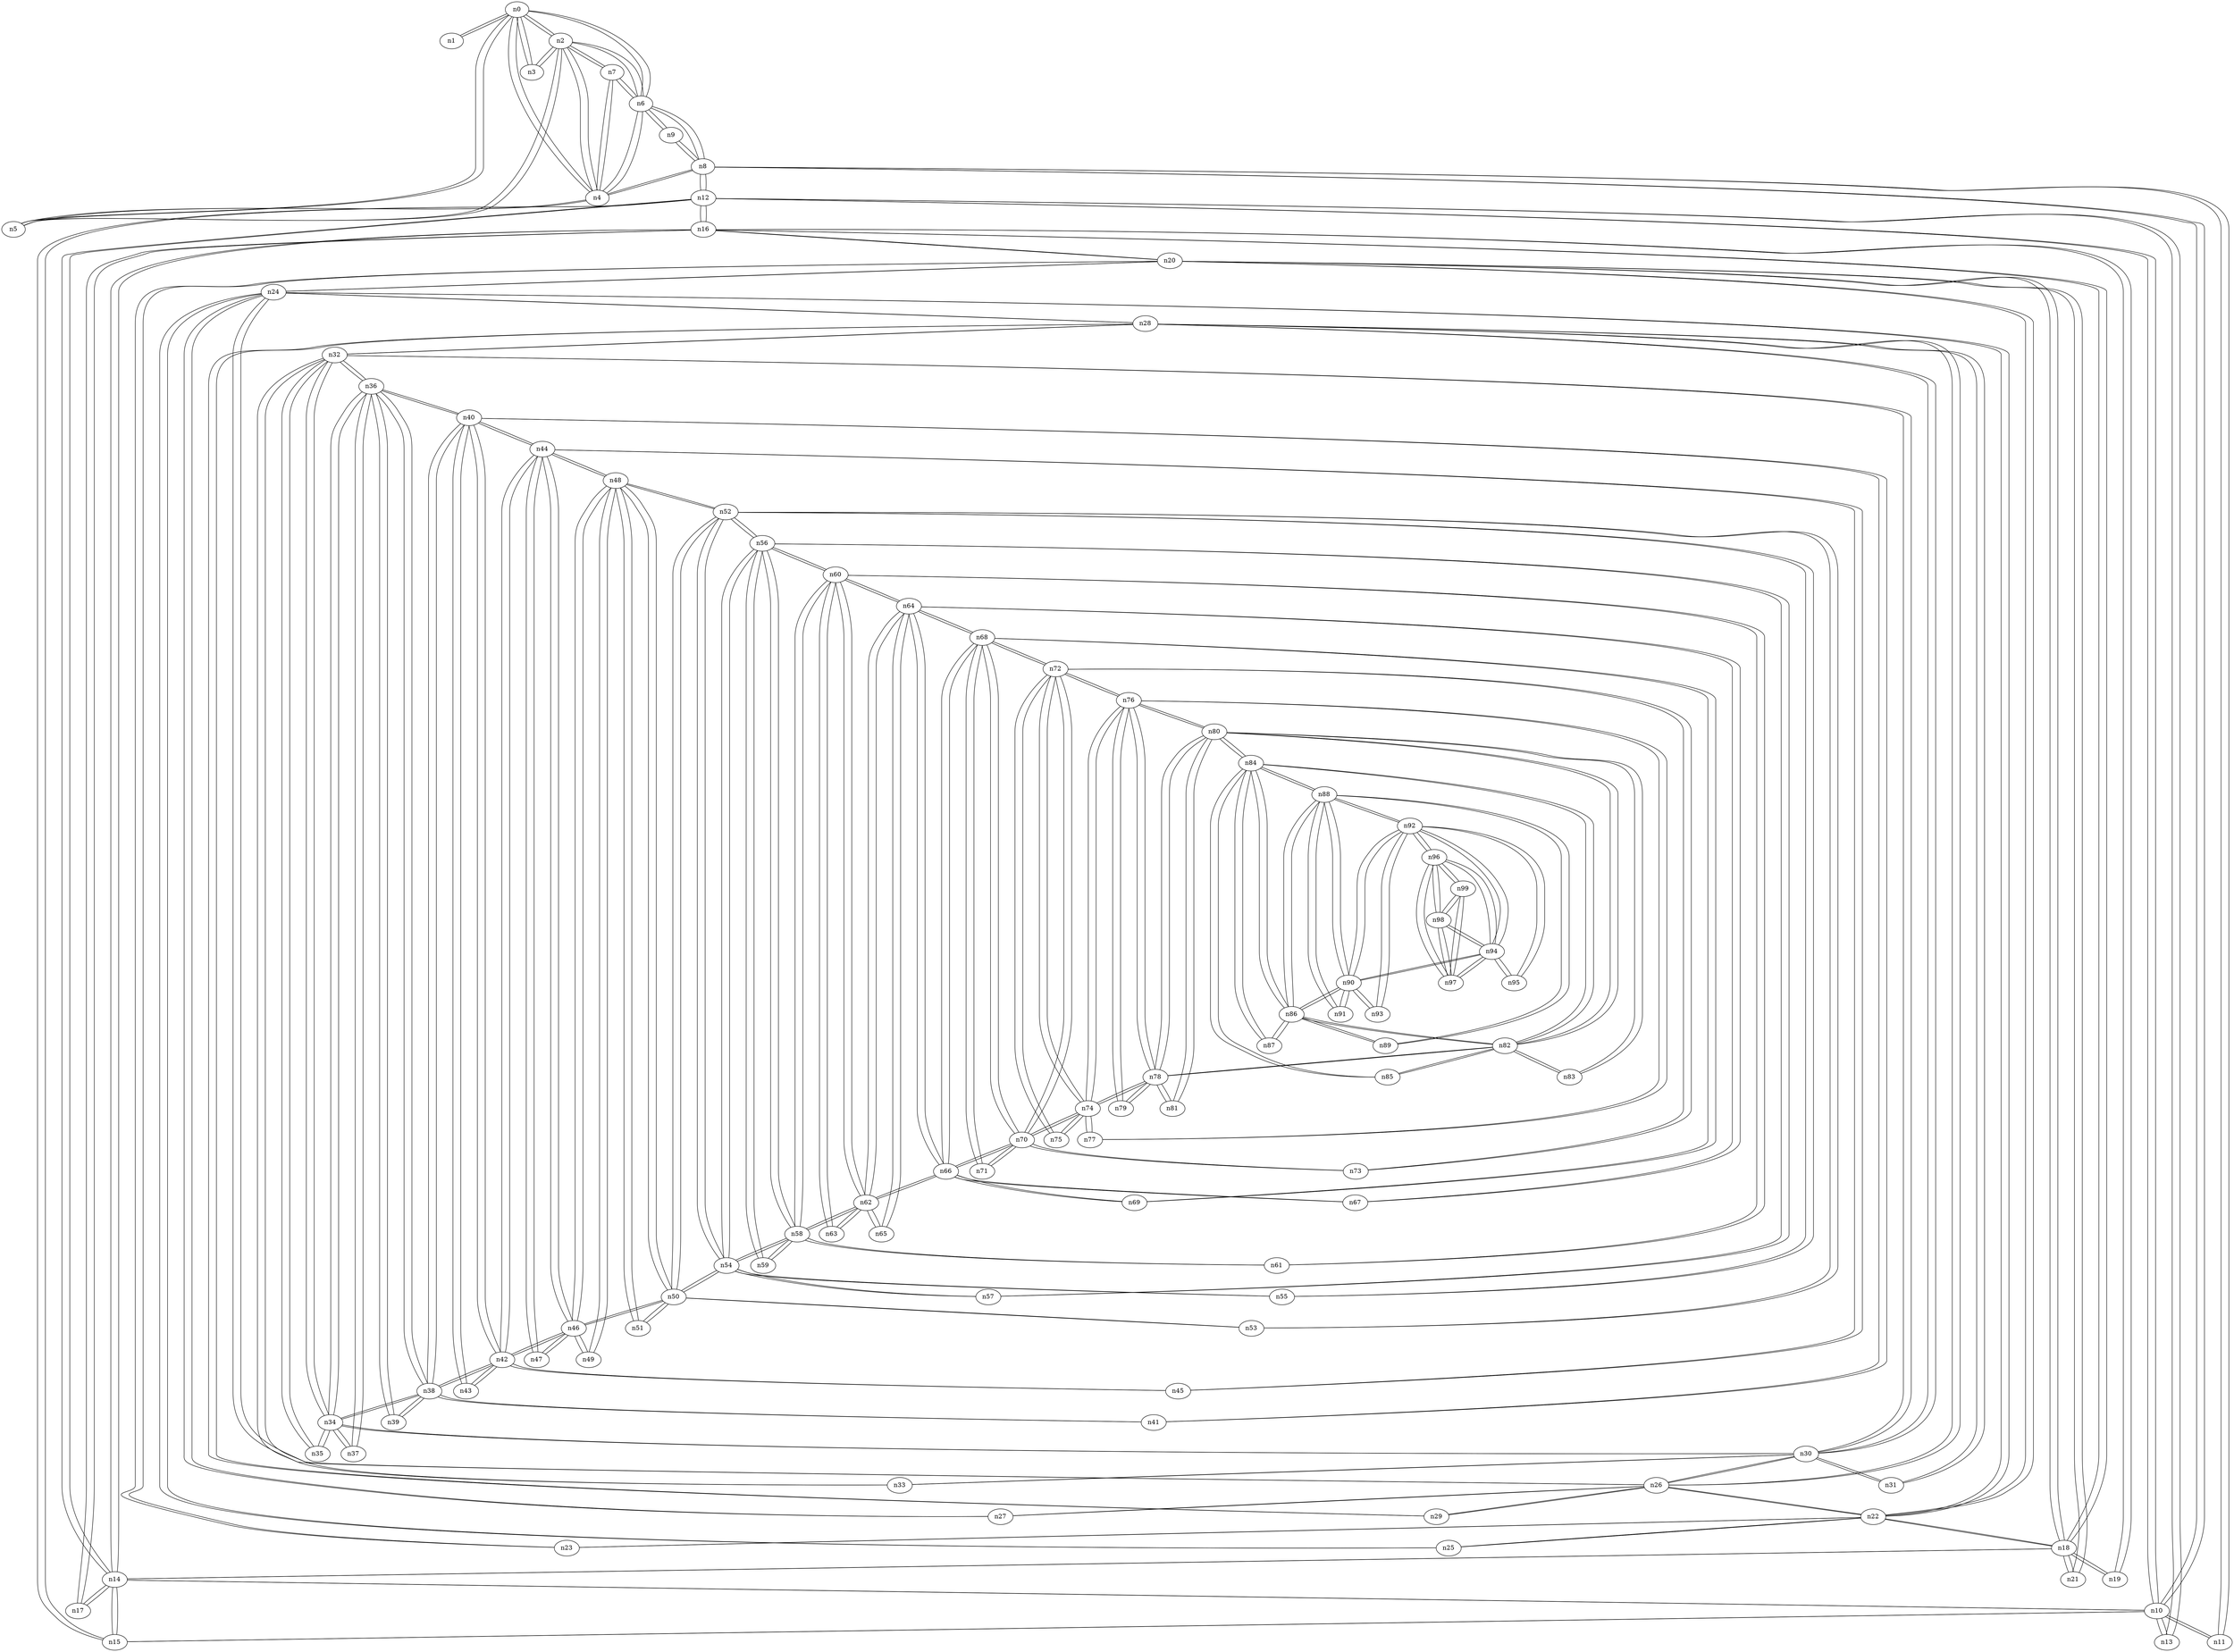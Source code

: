 graph {
n0;
n1;
n2;
n3;
n4;
n5;
n6;
n7;
n8;
n9;
n10;
n11;
n12;
n13;
n14;
n15;
n16;
n17;
n18;
n19;
n20;
n21;
n22;
n23;
n24;
n25;
n26;
n27;
n28;
n29;
n30;
n31;
n32;
n33;
n34;
n35;
n36;
n37;
n38;
n39;
n40;
n41;
n42;
n43;
n44;
n45;
n46;
n47;
n48;
n49;
n50;
n51;
n52;
n53;
n54;
n55;
n56;
n57;
n58;
n59;
n60;
n61;
n62;
n63;
n64;
n65;
n66;
n67;
n68;
n69;
n70;
n71;
n72;
n73;
n74;
n75;
n76;
n77;
n78;
n79;
n80;
n81;
n82;
n83;
n84;
n85;
n86;
n87;
n88;
n89;
n90;
n91;
n92;
n93;
n94;
n95;
n96;
n97;
n98;
n99;
n0 -- n1;
n0 -- n6;
n0 -- n5;
n0 -- n4;
n0 -- n2;
n0 -- n3;
n1 -- n0;
n2 -- n6;
n2 -- n0;
n2 -- n5;
n2 -- n4;
n2 -- n3;
n2 -- n7;
n3 -- n0;
n3 -- n2;
n4 -- n6;
n4 -- n0;
n4 -- n5;
n4 -- n2;
n4 -- n7;
n4 -- n8;
n5 -- n0;
n5 -- n4;
n5 -- n2;
n6 -- n0;
n6 -- n4;
n6 -- n2;
n6 -- n7;
n6 -- n8;
n6 -- n9;
n7 -- n6;
n7 -- n4;
n7 -- n2;
n8 -- n6;
n8 -- n12;
n8 -- n4;
n8 -- n9;
n8 -- n10;
n8 -- n11;
n9 -- n6;
n9 -- n8;
n10 -- n15;
n10 -- n14;
n10 -- n13;
n10 -- n12;
n10 -- n8;
n10 -- n11;
n11 -- n8;
n11 -- n10;
n12 -- n15;
n12 -- n14;
n12 -- n13;
n12 -- n16;
n12 -- n8;
n12 -- n10;
n13 -- n12;
n13 -- n10;
n14 -- n15;
n14 -- n17;
n14 -- n12;
n14 -- n18;
n14 -- n16;
n14 -- n10;
n15 -- n14;
n15 -- n12;
n15 -- n10;
n16 -- n14;
n16 -- n17;
n16 -- n12;
n16 -- n18;
n16 -- n19;
n16 -- n20;
n17 -- n14;
n17 -- n16;
n18 -- n22;
n18 -- n14;
n18 -- n21;
n18 -- n16;
n18 -- n19;
n18 -- n20;
n19 -- n18;
n19 -- n16;
n20 -- n22;
n20 -- n21;
n20 -- n23;
n20 -- n24;
n20 -- n18;
n20 -- n16;
n21 -- n18;
n21 -- n20;
n22 -- n23;
n22 -- n24;
n22 -- n25;
n22 -- n18;
n22 -- n26;
n22 -- n20;
n23 -- n22;
n23 -- n20;
n24 -- n22;
n24 -- n28;
n24 -- n27;
n24 -- n25;
n24 -- n26;
n24 -- n20;
n25 -- n22;
n25 -- n24;
n26 -- n22;
n26 -- n28;
n26 -- n30;
n26 -- n27;
n26 -- n24;
n26 -- n29;
n27 -- n24;
n27 -- n26;
n28 -- n30;
n28 -- n24;
n28 -- n29;
n28 -- n31;
n28 -- n32;
n28 -- n26;
n29 -- n28;
n29 -- n26;
n30 -- n28;
n30 -- n33;
n30 -- n31;
n30 -- n32;
n30 -- n26;
n30 -- n34;
n31 -- n28;
n31 -- n30;
n32 -- n28;
n32 -- n35;
n32 -- n30;
n32 -- n33;
n32 -- n36;
n32 -- n34;
n33 -- n30;
n33 -- n32;
n34 -- n37;
n34 -- n35;
n34 -- n30;
n34 -- n32;
n34 -- n36;
n34 -- n38;
n35 -- n32;
n35 -- n34;
n36 -- n37;
n36 -- n32;
n36 -- n38;
n36 -- n40;
n36 -- n34;
n36 -- n39;
n37 -- n36;
n37 -- n34;
n38 -- n41;
n38 -- n42;
n38 -- n36;
n38 -- n40;
n38 -- n34;
n38 -- n39;
n39 -- n36;
n39 -- n38;
n40 -- n41;
n40 -- n43;
n40 -- n42;
n40 -- n36;
n40 -- n38;
n40 -- n44;
n41 -- n38;
n41 -- n40;
n42 -- n43;
n42 -- n46;
n42 -- n38;
n42 -- n40;
n42 -- n44;
n42 -- n45;
n43 -- n42;
n43 -- n40;
n44 -- n48;
n44 -- n42;
n44 -- n46;
n44 -- n40;
n44 -- n45;
n44 -- n47;
n45 -- n42;
n45 -- n44;
n46 -- n48;
n46 -- n42;
n46 -- n49;
n46 -- n50;
n46 -- n44;
n46 -- n47;
n47 -- n46;
n47 -- n44;
n48 -- n52;
n48 -- n46;
n48 -- n49;
n48 -- n50;
n48 -- n44;
n48 -- n51;
n49 -- n48;
n49 -- n46;
n50 -- n48;
n50 -- n52;
n50 -- n46;
n50 -- n54;
n50 -- n53;
n50 -- n51;
n51 -- n48;
n51 -- n50;
n52 -- n48;
n52 -- n56;
n52 -- n54;
n52 -- n53;
n52 -- n50;
n52 -- n55;
n53 -- n52;
n53 -- n50;
n54 -- n56;
n54 -- n57;
n54 -- n52;
n54 -- n50;
n54 -- n55;
n54 -- n58;
n55 -- n52;
n55 -- n54;
n56 -- n60;
n56 -- n57;
n56 -- n52;
n56 -- n54;
n56 -- n59;
n56 -- n58;
n57 -- n56;
n57 -- n54;
n58 -- n60;
n58 -- n62;
n58 -- n56;
n58 -- n54;
n58 -- n59;
n58 -- n61;
n59 -- n56;
n59 -- n58;
n60 -- n62;
n60 -- n64;
n60 -- n56;
n60 -- n63;
n60 -- n58;
n60 -- n61;
n61 -- n60;
n61 -- n58;
n62 -- n60;
n62 -- n64;
n62 -- n65;
n62 -- n63;
n62 -- n58;
n62 -- n66;
n63 -- n60;
n63 -- n62;
n64 -- n60;
n64 -- n62;
n64 -- n65;
n64 -- n68;
n64 -- n67;
n64 -- n66;
n65 -- n62;
n65 -- n64;
n66 -- n62;
n66 -- n64;
n66 -- n68;
n66 -- n70;
n66 -- n67;
n66 -- n69;
n67 -- n64;
n67 -- n66;
n68 -- n64;
n68 -- n71;
n68 -- n70;
n68 -- n69;
n68 -- n72;
n68 -- n66;
n69 -- n68;
n69 -- n66;
n70 -- n73;
n70 -- n74;
n70 -- n71;
n70 -- n68;
n70 -- n72;
n70 -- n66;
n71 -- n68;
n71 -- n70;
n72 -- n73;
n72 -- n76;
n72 -- n74;
n72 -- n68;
n72 -- n70;
n72 -- n75;
n73 -- n70;
n73 -- n72;
n74 -- n76;
n74 -- n70;
n74 -- n75;
n74 -- n77;
n74 -- n72;
n74 -- n78;
n75 -- n74;
n75 -- n72;
n76 -- n74;
n76 -- n79;
n76 -- n80;
n76 -- n77;
n76 -- n72;
n76 -- n78;
n77 -- n76;
n77 -- n74;
n78 -- n76;
n78 -- n74;
n78 -- n81;
n78 -- n79;
n78 -- n80;
n78 -- n82;
n79 -- n76;
n79 -- n78;
n80 -- n76;
n80 -- n83;
n80 -- n81;
n80 -- n84;
n80 -- n82;
n80 -- n78;
n81 -- n80;
n81 -- n78;
n82 -- n83;
n82 -- n85;
n82 -- n86;
n82 -- n84;
n82 -- n80;
n82 -- n78;
n83 -- n80;
n83 -- n82;
n84 -- n85;
n84 -- n86;
n84 -- n80;
n84 -- n87;
n84 -- n88;
n84 -- n82;
n85 -- n84;
n85 -- n82;
n86 -- n84;
n86 -- n90;
n86 -- n87;
n86 -- n88;
n86 -- n89;
n86 -- n82;
n87 -- n86;
n87 -- n84;
n88 -- n86;
n88 -- n84;
n88 -- n90;
n88 -- n91;
n88 -- n89;
n88 -- n92;
n89 -- n86;
n89 -- n88;
n90 -- n94;
n90 -- n86;
n90 -- n91;
n90 -- n88;
n90 -- n92;
n90 -- n93;
n91 -- n90;
n91 -- n88;
n92 -- n94;
n92 -- n95;
n92 -- n96;
n92 -- n90;
n92 -- n88;
n92 -- n93;
n93 -- n90;
n93 -- n92;
n94 -- n95;
n94 -- n96;
n94 -- n90;
n94 -- n97;
n94 -- n92;
n94 -- n98;
n95 -- n94;
n95 -- n92;
n96 -- n94;
n96 -- n99;
n96 -- n97;
n96 -- n92;
n96 -- n98;
n97 -- n94;
n97 -- n96;
n97 -- n99;
n97 -- n98;
n98 -- n94;
n98 -- n96;
n98 -- n99;
n98 -- n97;
n99 -- n96;
n99 -- n97;
n99 -- n98;
}
